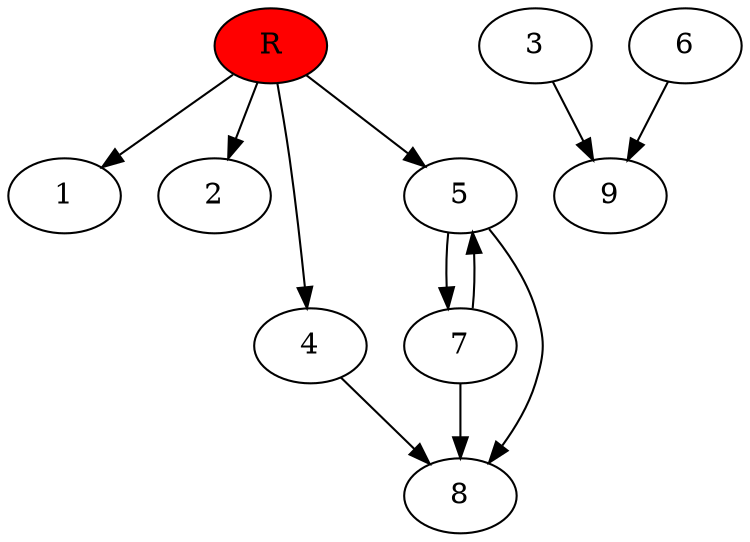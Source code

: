 digraph prb17775 {
	1
	2
	3
	4
	5
	6
	7
	8
	R [fillcolor="#ff0000" style=filled]
	3 -> 9
	4 -> 8
	5 -> 7
	5 -> 8
	6 -> 9
	7 -> 5
	7 -> 8
	R -> 1
	R -> 2
	R -> 4
	R -> 5
}
